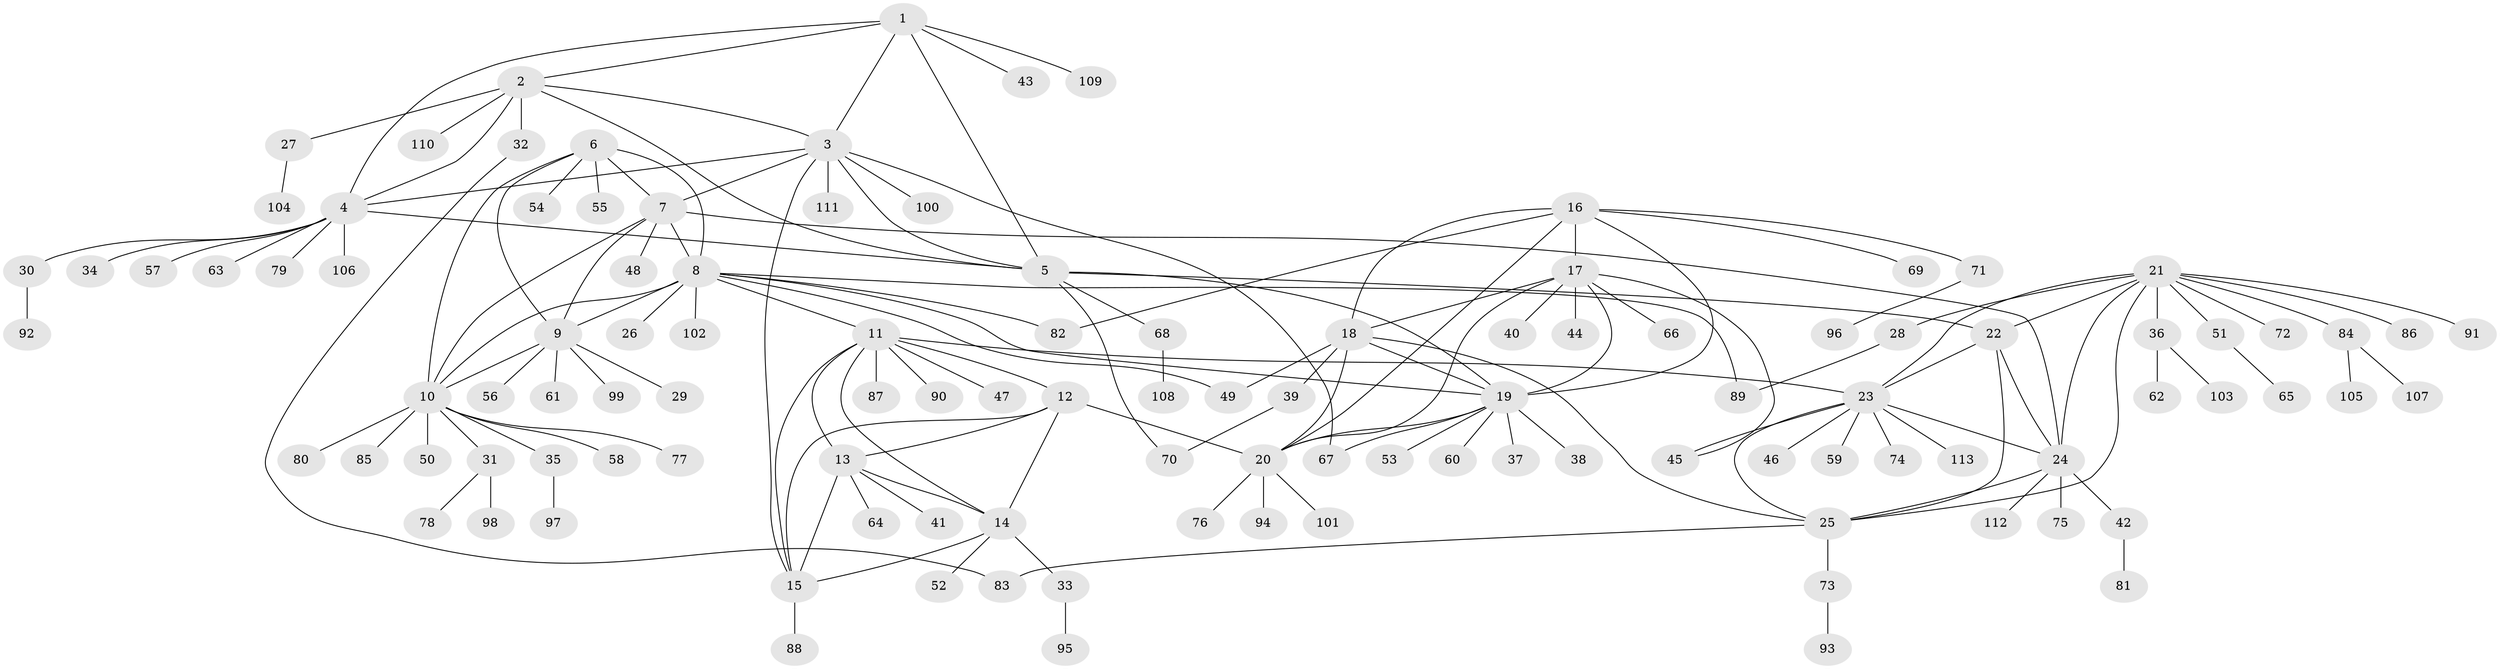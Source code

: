 // Generated by graph-tools (version 1.1) at 2025/26/03/09/25 03:26:39]
// undirected, 113 vertices, 155 edges
graph export_dot {
graph [start="1"]
  node [color=gray90,style=filled];
  1;
  2;
  3;
  4;
  5;
  6;
  7;
  8;
  9;
  10;
  11;
  12;
  13;
  14;
  15;
  16;
  17;
  18;
  19;
  20;
  21;
  22;
  23;
  24;
  25;
  26;
  27;
  28;
  29;
  30;
  31;
  32;
  33;
  34;
  35;
  36;
  37;
  38;
  39;
  40;
  41;
  42;
  43;
  44;
  45;
  46;
  47;
  48;
  49;
  50;
  51;
  52;
  53;
  54;
  55;
  56;
  57;
  58;
  59;
  60;
  61;
  62;
  63;
  64;
  65;
  66;
  67;
  68;
  69;
  70;
  71;
  72;
  73;
  74;
  75;
  76;
  77;
  78;
  79;
  80;
  81;
  82;
  83;
  84;
  85;
  86;
  87;
  88;
  89;
  90;
  91;
  92;
  93;
  94;
  95;
  96;
  97;
  98;
  99;
  100;
  101;
  102;
  103;
  104;
  105;
  106;
  107;
  108;
  109;
  110;
  111;
  112;
  113;
  1 -- 2;
  1 -- 3;
  1 -- 4;
  1 -- 5;
  1 -- 43;
  1 -- 109;
  2 -- 3;
  2 -- 4;
  2 -- 5;
  2 -- 27;
  2 -- 32;
  2 -- 110;
  3 -- 4;
  3 -- 5;
  3 -- 7;
  3 -- 15;
  3 -- 67;
  3 -- 100;
  3 -- 111;
  4 -- 5;
  4 -- 30;
  4 -- 34;
  4 -- 57;
  4 -- 63;
  4 -- 79;
  4 -- 106;
  5 -- 19;
  5 -- 22;
  5 -- 68;
  5 -- 70;
  6 -- 7;
  6 -- 8;
  6 -- 9;
  6 -- 10;
  6 -- 54;
  6 -- 55;
  7 -- 8;
  7 -- 9;
  7 -- 10;
  7 -- 24;
  7 -- 48;
  8 -- 9;
  8 -- 10;
  8 -- 11;
  8 -- 19;
  8 -- 26;
  8 -- 49;
  8 -- 82;
  8 -- 89;
  8 -- 102;
  9 -- 10;
  9 -- 29;
  9 -- 56;
  9 -- 61;
  9 -- 99;
  10 -- 31;
  10 -- 35;
  10 -- 50;
  10 -- 58;
  10 -- 77;
  10 -- 80;
  10 -- 85;
  11 -- 12;
  11 -- 13;
  11 -- 14;
  11 -- 15;
  11 -- 23;
  11 -- 47;
  11 -- 87;
  11 -- 90;
  12 -- 13;
  12 -- 14;
  12 -- 15;
  12 -- 20;
  13 -- 14;
  13 -- 15;
  13 -- 41;
  13 -- 64;
  14 -- 15;
  14 -- 33;
  14 -- 52;
  15 -- 88;
  16 -- 17;
  16 -- 18;
  16 -- 19;
  16 -- 20;
  16 -- 69;
  16 -- 71;
  16 -- 82;
  17 -- 18;
  17 -- 19;
  17 -- 20;
  17 -- 40;
  17 -- 44;
  17 -- 45;
  17 -- 66;
  18 -- 19;
  18 -- 20;
  18 -- 25;
  18 -- 39;
  18 -- 49;
  19 -- 20;
  19 -- 37;
  19 -- 38;
  19 -- 53;
  19 -- 60;
  19 -- 67;
  20 -- 76;
  20 -- 94;
  20 -- 101;
  21 -- 22;
  21 -- 23;
  21 -- 24;
  21 -- 25;
  21 -- 28;
  21 -- 36;
  21 -- 51;
  21 -- 72;
  21 -- 84;
  21 -- 86;
  21 -- 91;
  22 -- 23;
  22 -- 24;
  22 -- 25;
  23 -- 24;
  23 -- 25;
  23 -- 45;
  23 -- 46;
  23 -- 59;
  23 -- 74;
  23 -- 113;
  24 -- 25;
  24 -- 42;
  24 -- 75;
  24 -- 112;
  25 -- 73;
  25 -- 83;
  27 -- 104;
  28 -- 89;
  30 -- 92;
  31 -- 78;
  31 -- 98;
  32 -- 83;
  33 -- 95;
  35 -- 97;
  36 -- 62;
  36 -- 103;
  39 -- 70;
  42 -- 81;
  51 -- 65;
  68 -- 108;
  71 -- 96;
  73 -- 93;
  84 -- 105;
  84 -- 107;
}
